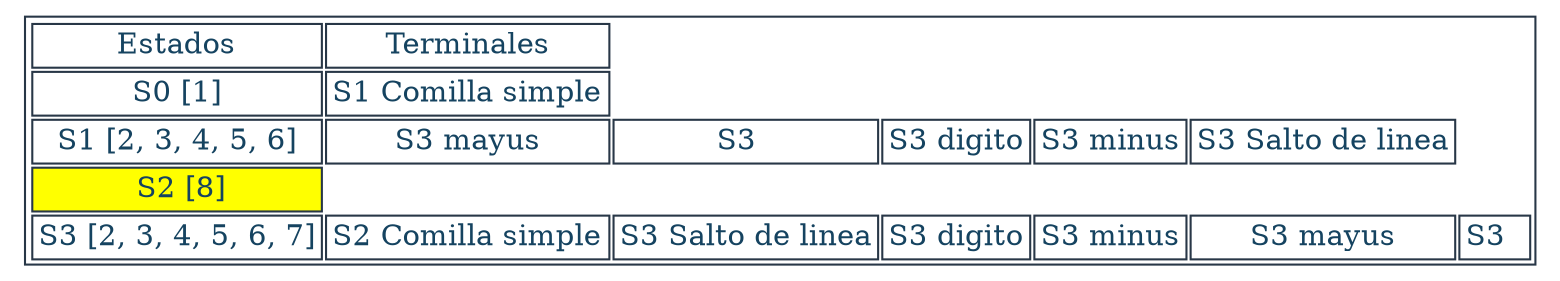 digraph T {
aHtmlTable [
   shape=plaintext
   color="#283747" fontcolor="#154360" label=<

   <table border='1' cellborder='1'>
   <tr>
      <td>Estados</td>
      <td>Terminales</td>
   </tr><tr><td>S0 [1]</td><td>S1 Comilla simple</td></tr><tr><td>S1 [2, 3, 4, 5, 6]</td><td>S3 mayus</td><td>S3  </td><td>S3 digito</td><td>S3 minus</td><td>S3 Salto de linea</td></tr><tr><td bgcolor="yellow"> S2 [8]</td></tr><tr><td>S3 [2, 3, 4, 5, 6, 7]</td><td>S2 Comilla simple</td><td>S3 Salto de linea</td><td>S3 digito</td><td>S3 minus</td><td>S3 mayus</td><td>S3  </td></tr></table>

   >]; 

}